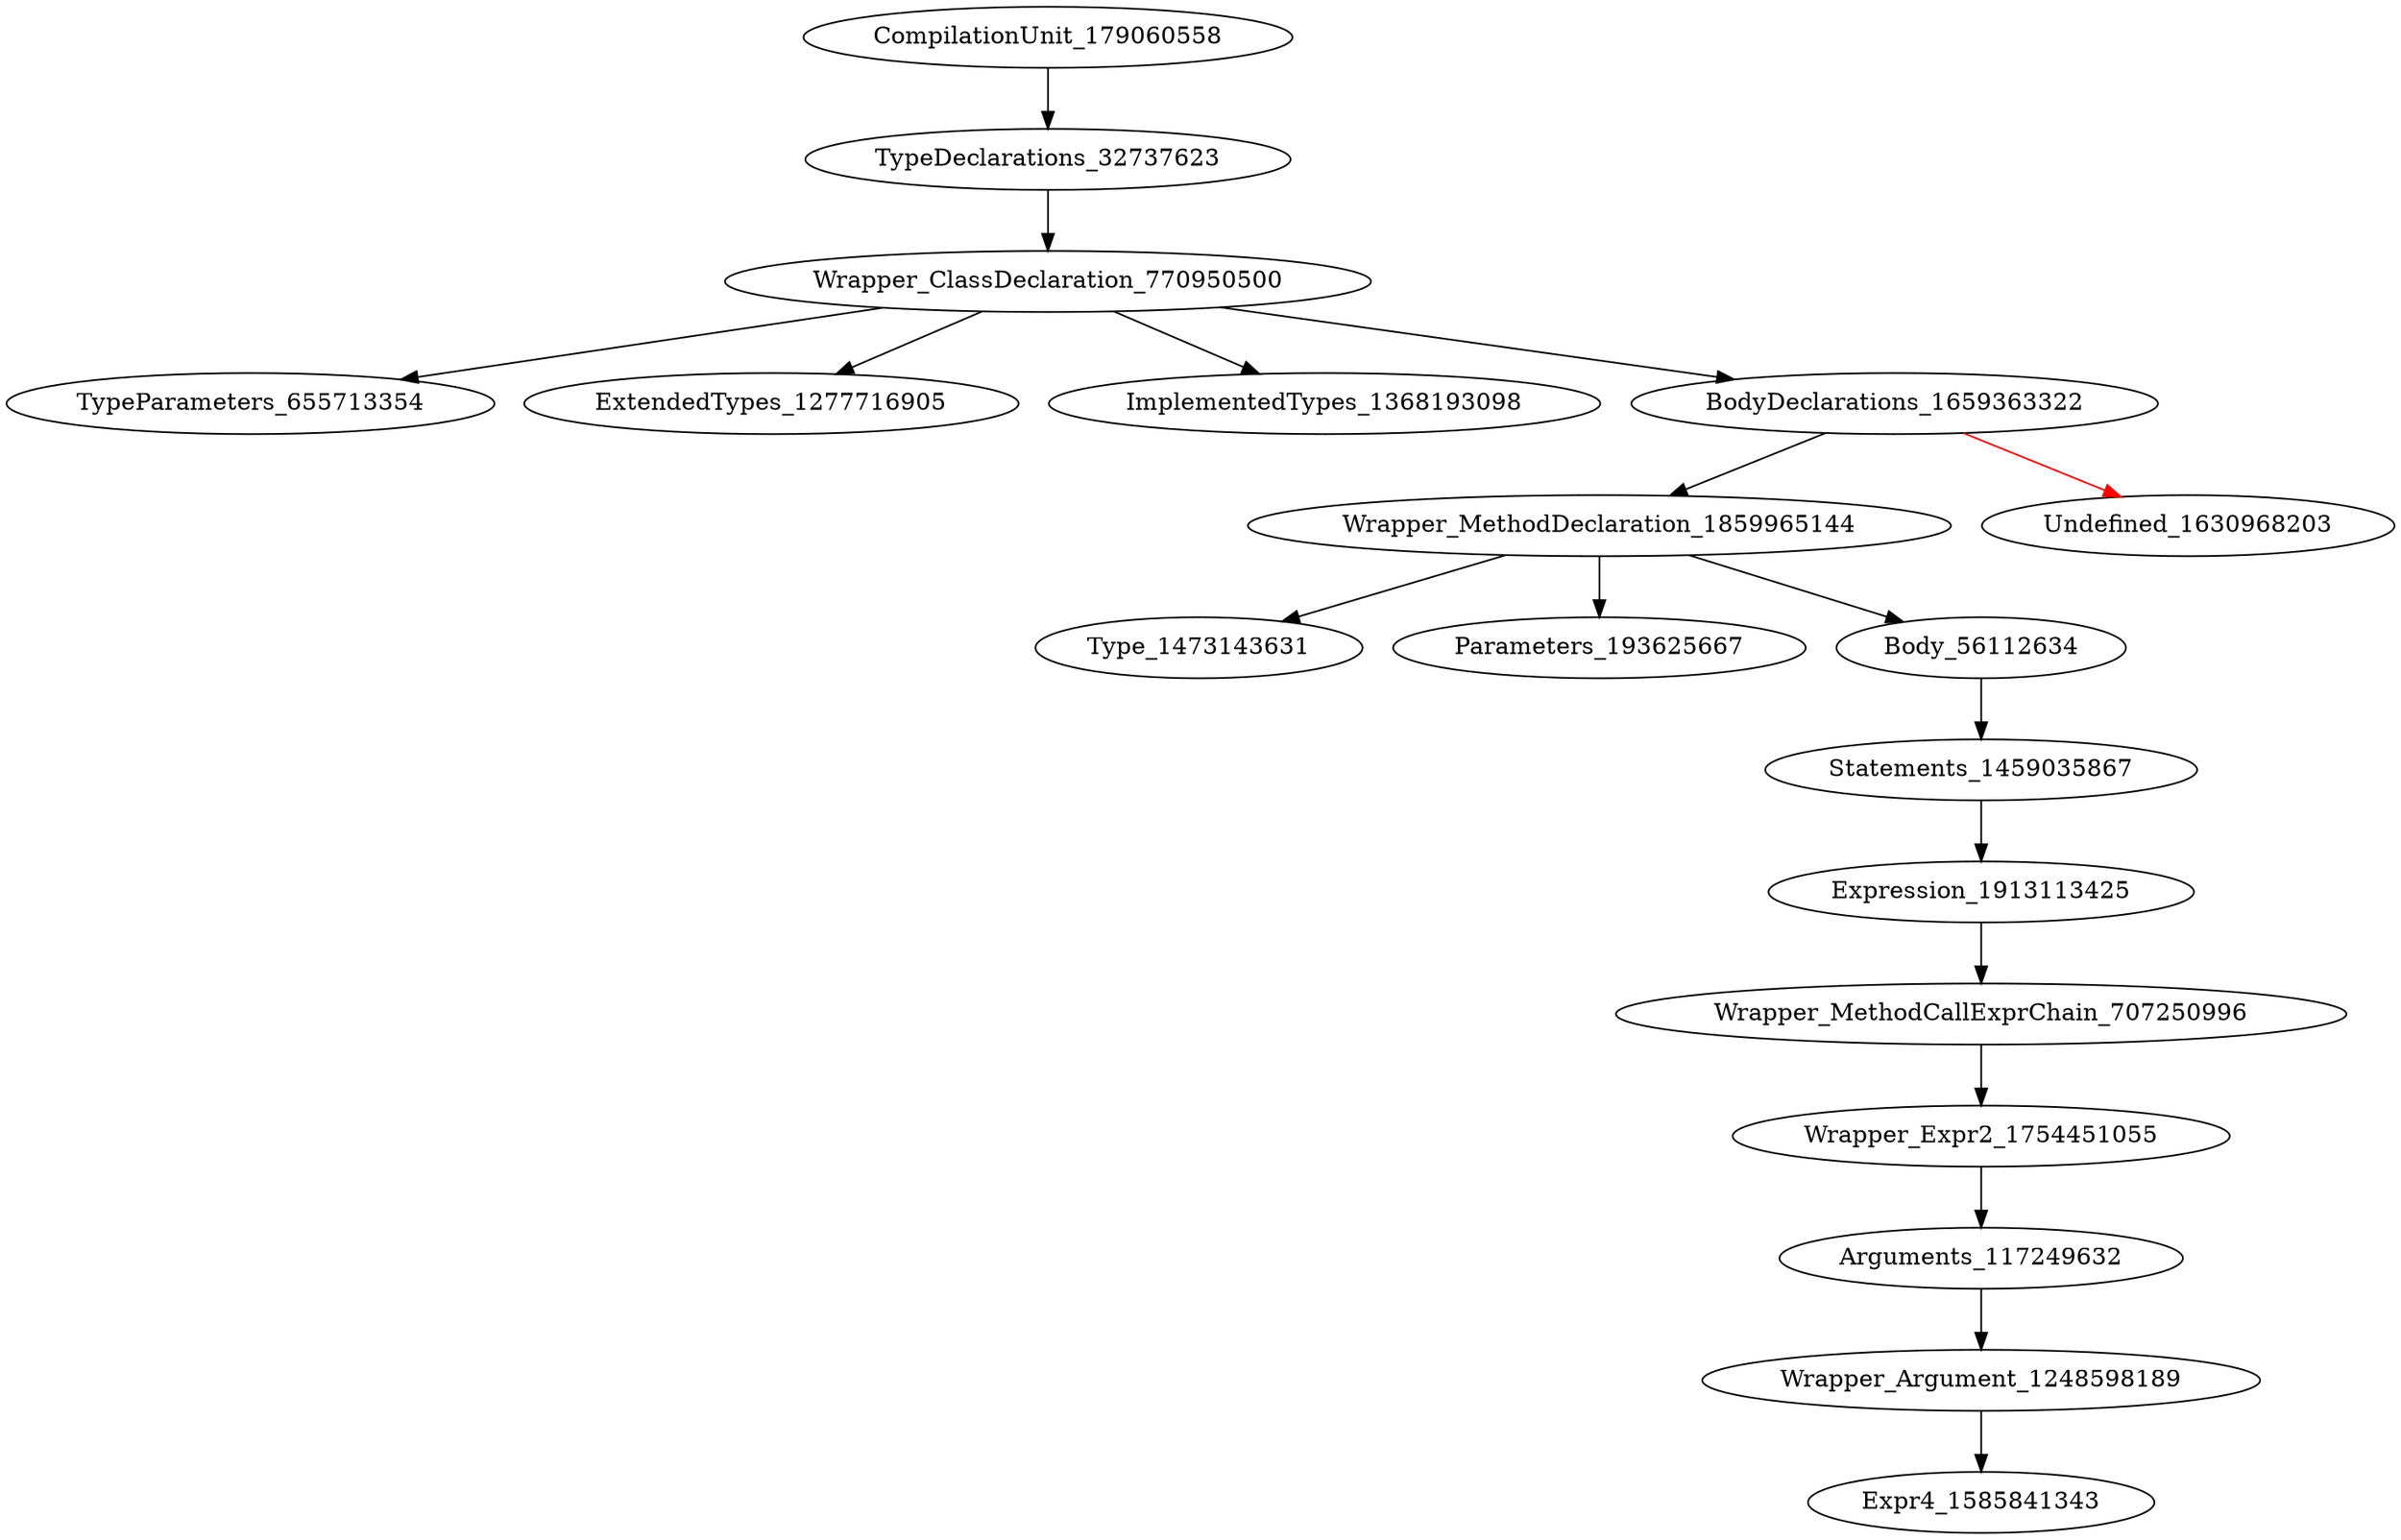 digraph {
CompilationUnit_179060558 -> TypeDeclarations_32737623
TypeDeclarations_32737623 -> Wrapper_ClassDeclaration_770950500
Wrapper_ClassDeclaration_770950500 -> TypeParameters_655713354
Wrapper_ClassDeclaration_770950500 -> ExtendedTypes_1277716905
Wrapper_ClassDeclaration_770950500 -> ImplementedTypes_1368193098
Wrapper_ClassDeclaration_770950500 -> BodyDeclarations_1659363322
BodyDeclarations_1659363322 -> Wrapper_MethodDeclaration_1859965144
BodyDeclarations_1659363322 -> Undefined_1630968203 [color = red] 
Wrapper_MethodDeclaration_1859965144 -> Type_1473143631
Wrapper_MethodDeclaration_1859965144 -> Parameters_193625667
Wrapper_MethodDeclaration_1859965144 -> Body_56112634
Body_56112634 -> Statements_1459035867
Statements_1459035867 -> Expression_1913113425
Expression_1913113425 -> Wrapper_MethodCallExprChain_707250996
Wrapper_MethodCallExprChain_707250996 -> Wrapper_Expr2_1754451055
Wrapper_Expr2_1754451055 -> Arguments_117249632
Arguments_117249632 -> Wrapper_Argument_1248598189
Wrapper_Argument_1248598189 -> Expr4_1585841343
}